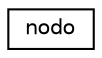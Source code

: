 digraph "Graphical Class Hierarchy"
{
  edge [fontname="Helvetica",fontsize="10",labelfontname="Helvetica",labelfontsize="10"];
  node [fontname="Helvetica",fontsize="10",shape=record];
  rankdir="LR";
  Node0 [label="nodo",height=0.2,width=0.4,color="black", fillcolor="white", style="filled",URL="$structnodo.html",tooltip="The nodo struct Estructura del nodo. "];
}
